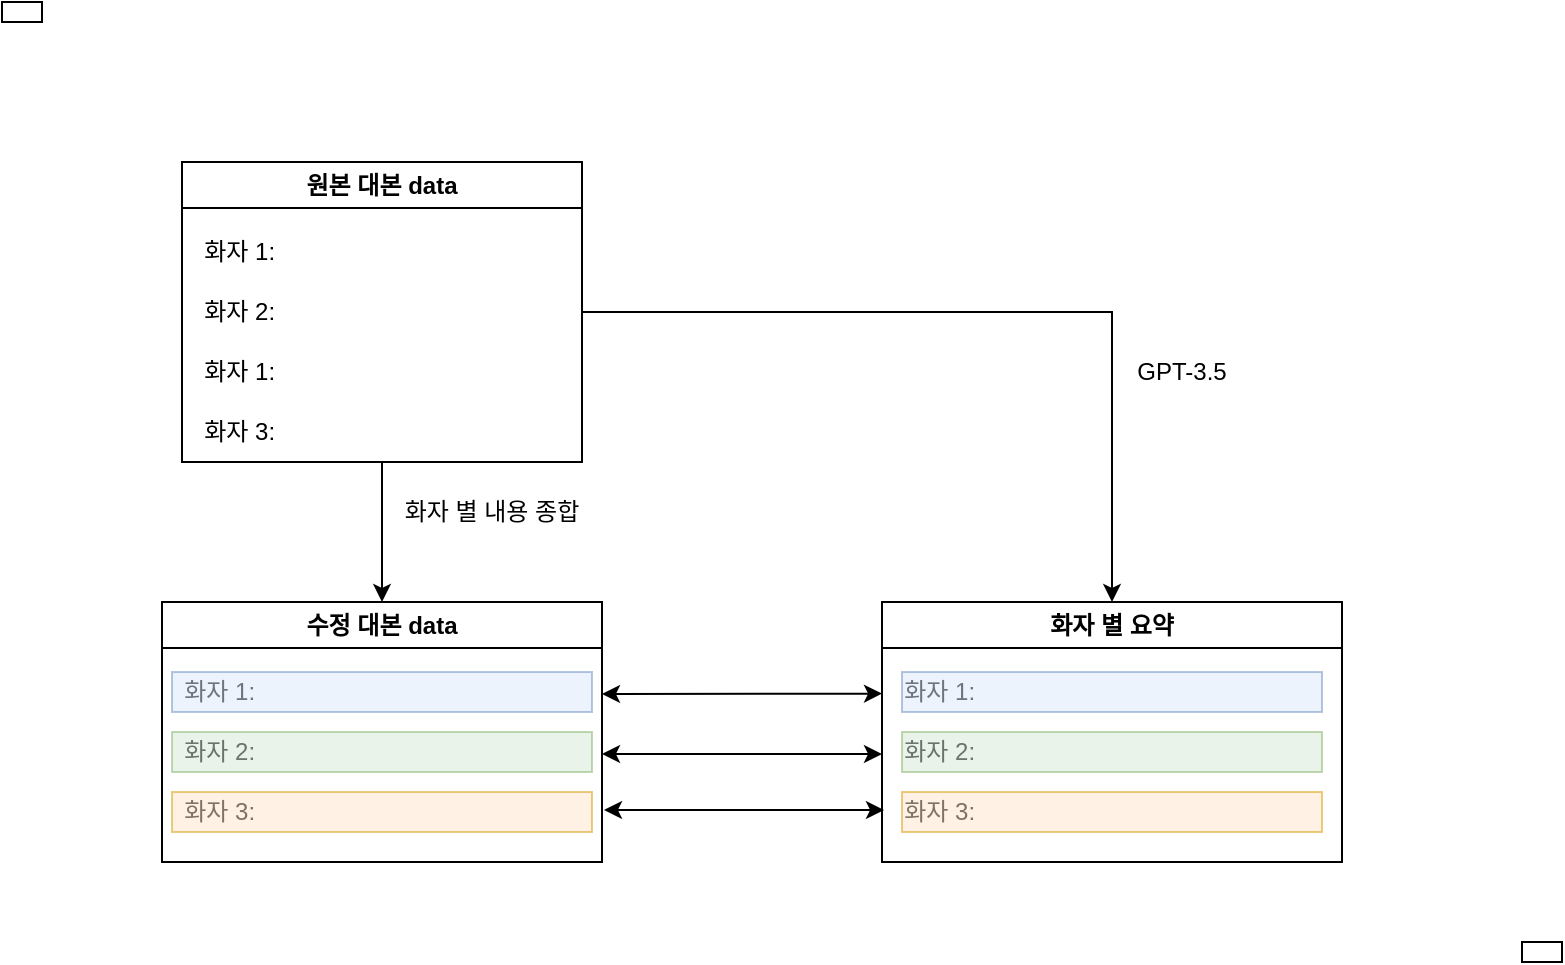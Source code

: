 <mxfile version="21.2.9" type="device">
  <diagram name="페이지-1" id="jc-KadAvrdyCg2frth9O">
    <mxGraphModel dx="1050" dy="491" grid="1" gridSize="10" guides="1" tooltips="1" connect="1" arrows="1" fold="1" page="1" pageScale="1" pageWidth="827" pageHeight="1169" math="0" shadow="0">
      <root>
        <mxCell id="0" />
        <mxCell id="1" parent="0" />
        <mxCell id="i3xSPhGQqnLWJ7iB3QsU-27" value="" style="edgeStyle=orthogonalEdgeStyle;rounded=0;orthogonalLoop=1;jettySize=auto;html=1;" edge="1" parent="1" source="i3xSPhGQqnLWJ7iB3QsU-14" target="i3xSPhGQqnLWJ7iB3QsU-22">
          <mxGeometry relative="1" as="geometry" />
        </mxCell>
        <mxCell id="i3xSPhGQqnLWJ7iB3QsU-34" value="" style="edgeStyle=orthogonalEdgeStyle;rounded=0;orthogonalLoop=1;jettySize=auto;html=1;" edge="1" parent="1" source="i3xSPhGQqnLWJ7iB3QsU-14" target="i3xSPhGQqnLWJ7iB3QsU-29">
          <mxGeometry relative="1" as="geometry" />
        </mxCell>
        <mxCell id="i3xSPhGQqnLWJ7iB3QsU-14" value="원본 대본 data" style="swimlane;whiteSpace=wrap;html=1;" vertex="1" parent="1">
          <mxGeometry x="120" y="110" width="200" height="150" as="geometry">
            <mxRectangle x="120" y="110" width="120" height="30" as="alternateBounds" />
          </mxGeometry>
        </mxCell>
        <mxCell id="i3xSPhGQqnLWJ7iB3QsU-15" value="화자 1:&amp;nbsp;" style="text;html=1;align=center;verticalAlign=middle;resizable=0;points=[];autosize=1;strokeColor=none;fillColor=none;" vertex="1" parent="i3xSPhGQqnLWJ7iB3QsU-14">
          <mxGeometry y="30" width="60" height="30" as="geometry" />
        </mxCell>
        <mxCell id="i3xSPhGQqnLWJ7iB3QsU-16" value="화자 2:&amp;nbsp;" style="text;html=1;align=center;verticalAlign=middle;resizable=0;points=[];autosize=1;strokeColor=none;fillColor=none;" vertex="1" parent="i3xSPhGQqnLWJ7iB3QsU-14">
          <mxGeometry y="60" width="60" height="30" as="geometry" />
        </mxCell>
        <mxCell id="i3xSPhGQqnLWJ7iB3QsU-20" value="화자 1:&amp;nbsp;" style="text;html=1;align=center;verticalAlign=middle;resizable=0;points=[];autosize=1;strokeColor=none;fillColor=none;" vertex="1" parent="i3xSPhGQqnLWJ7iB3QsU-14">
          <mxGeometry y="90" width="60" height="30" as="geometry" />
        </mxCell>
        <mxCell id="i3xSPhGQqnLWJ7iB3QsU-21" value="화자 3:&amp;nbsp;" style="text;html=1;align=center;verticalAlign=middle;resizable=0;points=[];autosize=1;strokeColor=none;fillColor=none;" vertex="1" parent="i3xSPhGQqnLWJ7iB3QsU-14">
          <mxGeometry y="120" width="60" height="30" as="geometry" />
        </mxCell>
        <mxCell id="i3xSPhGQqnLWJ7iB3QsU-22" value="수정 대본 data" style="swimlane;whiteSpace=wrap;html=1;" vertex="1" parent="1">
          <mxGeometry x="110" y="330" width="220" height="130" as="geometry" />
        </mxCell>
        <mxCell id="i3xSPhGQqnLWJ7iB3QsU-23" value="화자 1:&amp;nbsp;" style="text;html=1;align=center;verticalAlign=middle;resizable=0;points=[];autosize=1;strokeColor=none;fillColor=none;" vertex="1" parent="i3xSPhGQqnLWJ7iB3QsU-22">
          <mxGeometry y="30" width="60" height="30" as="geometry" />
        </mxCell>
        <mxCell id="i3xSPhGQqnLWJ7iB3QsU-24" value="화자 2:&amp;nbsp;" style="text;html=1;align=center;verticalAlign=middle;resizable=0;points=[];autosize=1;strokeColor=none;fillColor=none;" vertex="1" parent="i3xSPhGQqnLWJ7iB3QsU-22">
          <mxGeometry y="60" width="60" height="30" as="geometry" />
        </mxCell>
        <mxCell id="i3xSPhGQqnLWJ7iB3QsU-25" value="화자 3:&amp;nbsp;" style="text;html=1;align=center;verticalAlign=middle;resizable=0;points=[];autosize=1;strokeColor=none;fillColor=none;" vertex="1" parent="i3xSPhGQqnLWJ7iB3QsU-22">
          <mxGeometry y="90" width="60" height="30" as="geometry" />
        </mxCell>
        <mxCell id="i3xSPhGQqnLWJ7iB3QsU-35" value="" style="rounded=0;whiteSpace=wrap;html=1;fillColor=#dae8fc;strokeColor=#6c8ebf;opacity=50;" vertex="1" parent="i3xSPhGQqnLWJ7iB3QsU-22">
          <mxGeometry x="5" y="35" width="210" height="20" as="geometry" />
        </mxCell>
        <mxCell id="i3xSPhGQqnLWJ7iB3QsU-37" value="" style="rounded=0;whiteSpace=wrap;html=1;fillColor=#d5e8d4;strokeColor=#82b366;opacity=50;" vertex="1" parent="i3xSPhGQqnLWJ7iB3QsU-22">
          <mxGeometry x="5" y="65" width="210" height="20" as="geometry" />
        </mxCell>
        <mxCell id="i3xSPhGQqnLWJ7iB3QsU-38" value="" style="rounded=0;whiteSpace=wrap;html=1;fillColor=#ffe6cc;strokeColor=#d79b00;opacity=50;" vertex="1" parent="i3xSPhGQqnLWJ7iB3QsU-22">
          <mxGeometry x="5" y="95" width="210" height="20" as="geometry" />
        </mxCell>
        <mxCell id="i3xSPhGQqnLWJ7iB3QsU-28" value="화자 별 내용 종합" style="text;html=1;strokeColor=none;fillColor=none;align=center;verticalAlign=middle;whiteSpace=wrap;rounded=0;" vertex="1" parent="1">
          <mxGeometry x="180" y="270" width="190" height="30" as="geometry" />
        </mxCell>
        <mxCell id="i3xSPhGQqnLWJ7iB3QsU-29" value="화자 별 요약" style="swimlane;whiteSpace=wrap;html=1;" vertex="1" parent="1">
          <mxGeometry x="470" y="330" width="230" height="130" as="geometry" />
        </mxCell>
        <mxCell id="i3xSPhGQqnLWJ7iB3QsU-30" value="화자 1:&amp;nbsp;" style="text;html=1;align=center;verticalAlign=middle;resizable=0;points=[];autosize=1;strokeColor=none;fillColor=none;" vertex="1" parent="i3xSPhGQqnLWJ7iB3QsU-29">
          <mxGeometry y="30" width="60" height="30" as="geometry" />
        </mxCell>
        <mxCell id="i3xSPhGQqnLWJ7iB3QsU-31" value="화자 2:&amp;nbsp;" style="text;html=1;align=center;verticalAlign=middle;resizable=0;points=[];autosize=1;strokeColor=none;fillColor=none;" vertex="1" parent="i3xSPhGQqnLWJ7iB3QsU-29">
          <mxGeometry y="60" width="60" height="30" as="geometry" />
        </mxCell>
        <mxCell id="i3xSPhGQqnLWJ7iB3QsU-32" value="화자 3:&amp;nbsp;" style="text;html=1;align=center;verticalAlign=middle;resizable=0;points=[];autosize=1;strokeColor=none;fillColor=none;" vertex="1" parent="i3xSPhGQqnLWJ7iB3QsU-29">
          <mxGeometry y="90" width="60" height="30" as="geometry" />
        </mxCell>
        <mxCell id="i3xSPhGQqnLWJ7iB3QsU-36" value="" style="rounded=0;whiteSpace=wrap;html=1;fillColor=#dae8fc;strokeColor=#6c8ebf;opacity=50;" vertex="1" parent="i3xSPhGQqnLWJ7iB3QsU-29">
          <mxGeometry x="10" y="35" width="210" height="20" as="geometry" />
        </mxCell>
        <mxCell id="i3xSPhGQqnLWJ7iB3QsU-39" value="" style="rounded=0;whiteSpace=wrap;html=1;fillColor=#ffe6cc;strokeColor=#d79b00;opacity=50;" vertex="1" parent="i3xSPhGQqnLWJ7iB3QsU-29">
          <mxGeometry x="10" y="95" width="210" height="20" as="geometry" />
        </mxCell>
        <mxCell id="i3xSPhGQqnLWJ7iB3QsU-40" value="" style="rounded=0;whiteSpace=wrap;html=1;fillColor=#d5e8d4;strokeColor=#82b366;opacity=50;" vertex="1" parent="i3xSPhGQqnLWJ7iB3QsU-29">
          <mxGeometry x="10" y="65" width="210" height="20" as="geometry" />
        </mxCell>
        <mxCell id="i3xSPhGQqnLWJ7iB3QsU-41" value="" style="endArrow=classic;startArrow=classic;html=1;rounded=0;entryX=0;entryY=0.527;entryDx=0;entryDy=0;entryPerimeter=0;" edge="1" parent="1" target="i3xSPhGQqnLWJ7iB3QsU-30">
          <mxGeometry width="50" height="50" relative="1" as="geometry">
            <mxPoint x="330" y="376" as="sourcePoint" />
            <mxPoint x="470" y="250" as="targetPoint" />
          </mxGeometry>
        </mxCell>
        <mxCell id="i3xSPhGQqnLWJ7iB3QsU-42" value="" style="endArrow=classic;startArrow=classic;html=1;rounded=0;entryX=0;entryY=0.527;entryDx=0;entryDy=0;entryPerimeter=0;" edge="1" parent="1">
          <mxGeometry width="50" height="50" relative="1" as="geometry">
            <mxPoint x="330" y="406" as="sourcePoint" />
            <mxPoint x="470" y="406" as="targetPoint" />
          </mxGeometry>
        </mxCell>
        <mxCell id="i3xSPhGQqnLWJ7iB3QsU-43" value="" style="endArrow=classic;startArrow=classic;html=1;rounded=0;entryX=0;entryY=0.527;entryDx=0;entryDy=0;entryPerimeter=0;" edge="1" parent="1">
          <mxGeometry width="50" height="50" relative="1" as="geometry">
            <mxPoint x="331" y="434" as="sourcePoint" />
            <mxPoint x="471" y="434" as="targetPoint" />
          </mxGeometry>
        </mxCell>
        <mxCell id="i3xSPhGQqnLWJ7iB3QsU-44" value="GPT-3.5" style="text;html=1;strokeColor=none;fillColor=none;align=center;verticalAlign=middle;whiteSpace=wrap;rounded=0;" vertex="1" parent="1">
          <mxGeometry x="590" y="200" width="60" height="30" as="geometry" />
        </mxCell>
        <mxCell id="i3xSPhGQqnLWJ7iB3QsU-45" value="" style="shape=image;verticalLabelPosition=bottom;labelBackgroundColor=default;verticalAlign=top;aspect=fixed;imageAspect=0;image=https://i.namu.wiki/i/Trhh3NbX78ZqUJyFblACvejsfPNdAXXN8jQtPo10nSVq7Bk1ZvDKB9d1balCxMLeWXDbZ8U_R1XWhuIwI1dVFA.svg;opacity=70;" vertex="1" parent="1">
          <mxGeometry x="590" y="220" width="60" height="60" as="geometry" />
        </mxCell>
        <mxCell id="i3xSPhGQqnLWJ7iB3QsU-46" value="" style="rounded=0;whiteSpace=wrap;html=1;" vertex="1" parent="1">
          <mxGeometry x="30" y="30" width="20" height="10" as="geometry" />
        </mxCell>
        <mxCell id="i3xSPhGQqnLWJ7iB3QsU-47" value="" style="rounded=0;whiteSpace=wrap;html=1;" vertex="1" parent="1">
          <mxGeometry x="790" y="500" width="20" height="10" as="geometry" />
        </mxCell>
      </root>
    </mxGraphModel>
  </diagram>
</mxfile>
